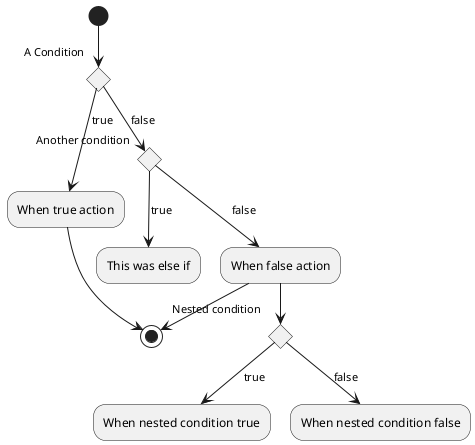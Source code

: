 @startuml

(*) --> if "A Condition" then
  -->[true] "When true action"
else
  -->[false] if "Another condition" then
  -->[true] "This was else if"
else
  -->[false] "When false action"
if "Nested condition" then
  -->[true] "When nested condition true"
else
  -->[false] "When nested condition false"
endif
endif

"When true action" --> (*)

"When false action" --> (*)

@enduml

